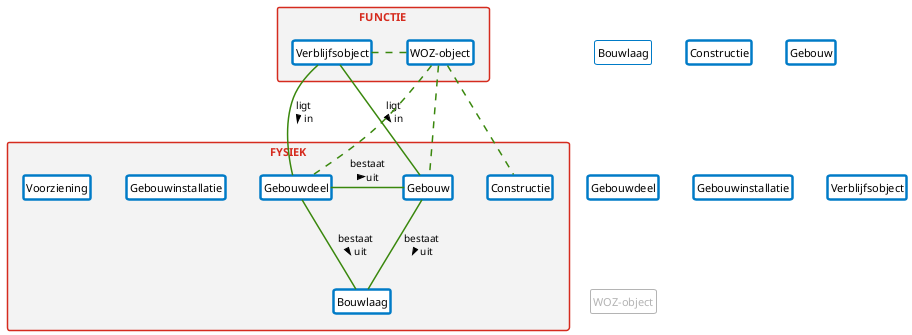 @startuml

' --------v-v-v-v-v-v-v-v--------
' https://www.rijkshuisstijl.nl/organisatiespecifieke-richtlijnen/ministerie-van-binnenlandse-zaken-en-koninkrijksrelaties/deelidentiteit-kerndepartement-bzk
' https://www.rijkshuisstijl.nl/basiselementen/basiselementen-online/online-kleuren
'
' # Communicatiekleuren
' Het kerndepartement van BZK heeft uit het kleurenpalet van de rijkshuisstijl drie kleuren (elk met tint1 / tint2) gekozen:
' - Rijksoverheid hemelblauw #007bc7 (#b2d7ee/#d9ebf7)
' - Rijksoverheid rood #d52b1e (#f2bfbb/#f9dfdd)
' - Rijksoverheid groen #39870c (#c3dbb6/#e1eddb)
' Het gebruik van deze kleuren in combinatie met veel wit wordt gestimuleerd.
'
' # Tinten voor achtergrondkaders, grafieken en tabellen
' Voor achtergrondkaders, grafieken en tabellen kunnen 7 neutrale grijstinten of tinten van een communicatiekleur in stappen van 20% worden toegepast. Voor tekstachtergrond wordt grijstint1 of communicatiekleur tint2 aanbevolen om aan de contrasteisen voor een goede leesbaarheid te voldoen.
'
' Rijksoverheid grijs 1 #f3f3f3
' Rijksoverheid grijs 2 #e6e6e6
' Rijksoverheid grijs 3 #cccccc
' Rijksoverheid grijs 4 #b4b4b4
' Rijksoverheid grijs 5 #999999
' Rijksoverheid grijs 6 #696969
' Rijksoverheid grijs 7 #535353

' --------^-^-^-^-^-^-^-^--------

skinparam defaultFontColor black
skinparam defaultFontName Lucida Sans
skinparam defaultFontSize 11
skinparam defaultFontStyle normal
skinparam defaultMonospacedFontName Lucida Sans Typewriter
' skinparam defaultTextAlignment left
' skinparam lineType ortho
' skinparam lineType polyline
skinparam shadowing false
skinparam wrapWidth 165

skinparam class {
    ArrowColor #39870c
    ArrowFontSize 10
'     ArrowTextAlignment center
    ArrowThickness 1.5
    AttributeIconSize 0
    BackgroundColor #ffffff
    BorderColor #007bc7
    BorderThickness 2.5
'     StereotypeFontStyle italic
}

skinparam class<< extern >> {
    AttributeFontColor #b4b4b4
    BorderColor #b4b4b4
    FontColor #b4b4b4
    StereotypeFontColor #b4b4b4
}

skinparam class<< vrijwillig >> {
    BorderThickness 1
}

skinparam note {
    BackgroundColor #fdf6bb
    BorderColor #f9e11e
    FontColor #007bc7
}

skinparam package {
    BackgroundColor #f3f3f3
    BorderColor #d52b1e
    FontColor #d52b1e
    FontStyle bold
    Style rectangle
}

skinparam package<< subpackage >> {
    BackgroundColor #e6e6e6
    BorderColor #e6e6e6
    FontStyle normal
}

hide circle

hide empty members

hide stereotype

' hide AbstractObject


' =================================================================================================


package "FUNCTIE" {
    class Verblijfsobject {
    }
    class WOZ-object {
    }
}

package "FYSIEK" {
    class Bouwlaag {
    }
    class Constructie {
    }
    class Gebouw {
    }
    class Gebouwdeel {
    }
    class Gebouwinstallatie {
    }
    class Voorziening {
    }
    together {
        class Bouwlaag {
        }
        class Gebouwinstallatie {
        }
        class Voorziening {
        }
    }
}

Verblijfsobject -- Gebouw : ligt\nin >
Verblijfsobject -- Gebouwdeel : ligt\nin >
Gebouw -left- Gebouwdeel : bestaat\nuit >
Gebouw -- Bouwlaag : bestaat\nuit >
Gebouwdeel -- Bouwlaag : bestaat\nuit >
"WOZ-object" .. Gebouw
"WOZ-object" .. Gebouwdeel
"WOZ-object" .left. Verblijfsobject
"WOZ-object" .. Constructie

class Bouwlaag << Objecttype >> << vrijwillig >> {
}

class Constructie {
}

class Gebouw << Objecttype >> {
}

class Gebouwdeel << Objecttype >> {
}

class Gebouwinstallatie {
}

class Verblijfsobject << Objecttype >> {
}

class WOZ-object << Objecttype >> << extern >> << vrijwillig >> {
}

@enduml
